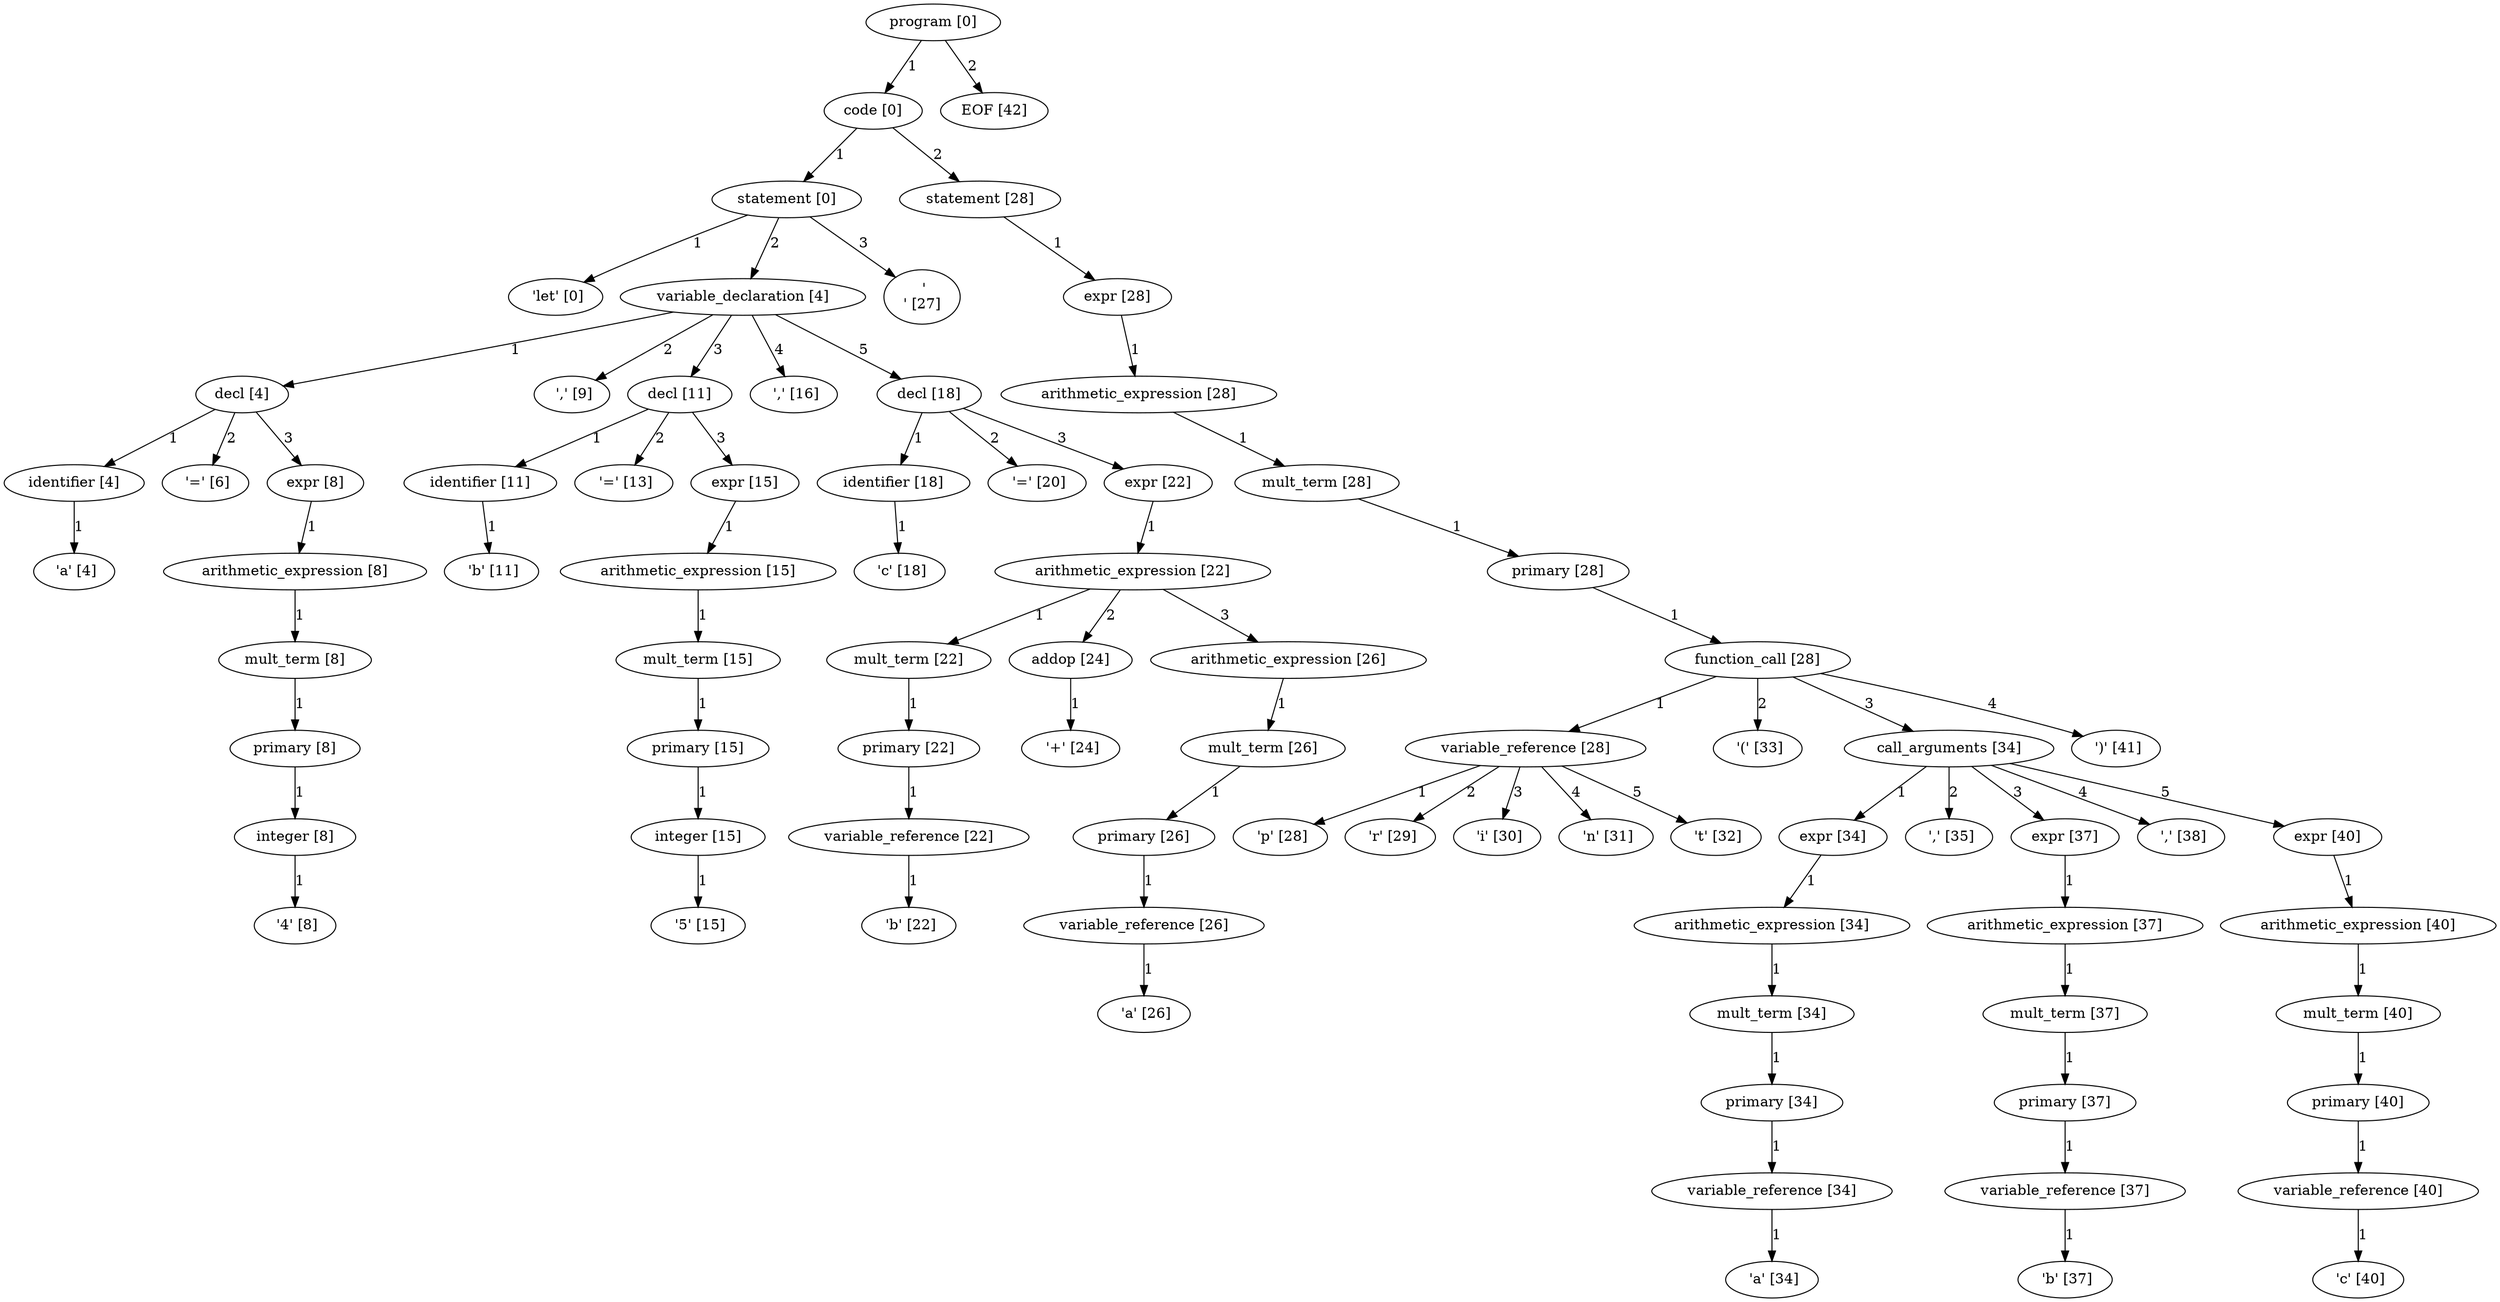 digraph arpeggio_graph {
2093763725632 [label="program [0]"];
2093763725632->2093763725504 [label="1"]

2093763725504 [label="code [0]"];
2093763725504->2093693624640 [label="1"]

2093693624640 [label="statement [0]"];
2093693624640->2093693451840 [label="1"]

2093693451840 [label=" 'let' [0]"];
2093693624640->2093699785152 [label="2"]

2093699785152 [label="variable_declaration [4]"];
2093699785152->2093695585856 [label="1"]

2093695585856 [label="decl [4]"];
2093695585856->2093695582656 [label="1"]

2093695582656 [label="identifier [4]"];
2093695582656->2093693997568 [label="1"]

2093693997568 [label=" 'a' [4]"];
2093695585856->2093693997680 [label="2"]

2093693997680 [label=" '=' [6]"];
2093695585856->2093695585728 [label="3"]

2093695585728 [label="expr [8]"];
2093695585728->2093695585600 [label="1"]

2093695585600 [label="arithmetic_expression [8]"];
2093695585600->2093695585472 [label="1"]

2093695585472 [label="mult_term [8]"];
2093695585472->2093695585344 [label="1"]

2093695585344 [label="primary [8]"];
2093695585344->2093695585216 [label="1"]

2093695585216 [label="integer [8]"];
2093695585216->2093693998576 [label="1"]

2093693998576 [label=" '4' [8]"];
2093699785152->2093693998688 [label="2"]

2093693998688 [label=" ',' [9]"];
2093699785152->2093695824448 [label="3"]

2093695824448 [label="decl [11]"];
2093695824448->2093695584192 [label="1"]

2093695584192 [label="identifier [11]"];
2093695584192->2093693998128 [label="1"]

2093693998128 [label=" 'b' [11]"];
2093695824448->2093693997904 [label="2"]

2093693997904 [label=" '=' [13]"];
2093695824448->2093695824320 [label="3"]

2093695824320 [label="expr [15]"];
2093695824320->2093695824192 [label="1"]

2093695824192 [label="arithmetic_expression [15]"];
2093695824192->2093695824064 [label="1"]

2093695824064 [label="mult_term [15]"];
2093695824064->2093695823936 [label="1"]

2093695823936 [label="primary [15]"];
2093695823936->2093695586112 [label="1"]

2093695586112 [label="integer [15]"];
2093695586112->2093693999024 [label="1"]

2093693999024 [label=" '5' [15]"];
2093699785152->2093693999136 [label="4"]

2093693999136 [label=" ',' [16]"];
2093699785152->2093699785024 [label="5"]

2093699785024 [label="decl [18]"];
2093699785024->2093695584832 [label="1"]

2093695584832 [label="identifier [18]"];
2093695584832->2093693998352 [label="1"]

2093693998352 [label=" 'c' [18]"];
2093699785024->2093693998016 [label="2"]

2093693998016 [label=" '=' [20]"];
2093699785024->2093699784896 [label="3"]

2093699784896 [label="expr [22]"];
2093699784896->2093699784768 [label="1"]

2093699784768 [label="arithmetic_expression [22]"];
2093699784768->2093695825728 [label="1"]

2093695825728 [label="mult_term [22]"];
2093695825728->2093695825600 [label="1"]

2093695825600 [label="primary [22]"];
2093695825600->2093695825472 [label="1"]

2093695825472 [label="variable_reference [22]"];
2093695825472->2093694000256 [label="1"]

2093694000256 [label=" 'b' [22]"];
2093699784768->2093695825856 [label="2"]

2093695825856 [label="addop [24]"];
2093695825856->2093694000368 [label="1"]

2093694000368 [label=" '+' [24]"];
2093699784768->2093695827776 [label="3"]

2093695827776 [label="arithmetic_expression [26]"];
2093695827776->2093695827648 [label="1"]

2093695827648 [label="mult_term [26]"];
2093695827648->2093695827520 [label="1"]

2093695827520 [label="primary [26]"];
2093695827520->2093695827392 [label="1"]

2093695827392 [label="variable_reference [26]"];
2093695827392->2093699592368 [label="1"]

2093699592368 [label=" 'a' [26]"];
2093693624640->2093699592480 [label="3"]

2093699592480 [label=" '\n' [27]"];
2093763725504->2093763725376 [label="2"]

2093763725376 [label="statement [28]"];
2093763725376->2093763725248 [label="1"]

2093763725248 [label="expr [28]"];
2093763725248->2093763725120 [label="1"]

2093763725120 [label="arithmetic_expression [28]"];
2093763725120->2093763724992 [label="1"]

2093763724992 [label="mult_term [28]"];
2093763724992->2093763724864 [label="1"]

2093763724864 [label="primary [28]"];
2093763724864->2093763724736 [label="1"]

2093763724736 [label="function_call [28]"];
2093763724736->2093742146752 [label="1"]

2093742146752 [label="variable_reference [28]"];
2093742146752->2093742256304 [label="1"]

2093742256304 [label=" 'p' [28]"];
2093742146752->2093742256416 [label="2"]

2093742256416 [label=" 'r' [29]"];
2093742146752->2093742256528 [label="3"]

2093742256528 [label=" 'i' [30]"];
2093742146752->2093742256640 [label="4"]

2093742256640 [label=" 'n' [31]"];
2093742146752->2093742256752 [label="5"]

2093742256752 [label=" 't' [32]"];
2093763724736->2093742256864 [label="2"]

2093742256864 [label=" '(' [33]"];
2093763724736->2093763724608 [label="3"]

2093763724608 [label="call_arguments [34]"];
2093763724608->2093760308416 [label="1"]

2093760308416 [label="expr [34]"];
2093760308416->2093760308288 [label="1"]

2093760308288 [label="arithmetic_expression [34]"];
2093760308288->2093760308160 [label="1"]

2093760308160 [label="mult_term [34]"];
2093760308160->2093760308032 [label="1"]

2093760308032 [label="primary [34]"];
2093760308032->2093760307904 [label="1"]

2093760307904 [label="variable_reference [34]"];
2093760307904->2093742258656 [label="1"]

2093742258656 [label=" 'a' [34]"];
2093763724608->2093742258768 [label="2"]

2093742258768 [label=" ',' [35]"];
2093763724608->2093762008256 [label="3"]

2093762008256 [label="expr [37]"];
2093762008256->2093762008128 [label="1"]

2093762008128 [label="arithmetic_expression [37]"];
2093762008128->2093762008000 [label="1"]

2093762008000 [label="mult_term [37]"];
2093762008000->2093762007872 [label="1"]

2093762007872 [label="primary [37]"];
2093762007872->2093762007744 [label="1"]

2093762007744 [label="variable_reference [37]"];
2093762007744->2093762036112 [label="1"]

2093762036112 [label=" 'b' [37]"];
2093763724608->2093762036224 [label="4"]

2093762036224 [label=" ',' [38]"];
2093763724608->2093763724480 [label="5"]

2093763724480 [label="expr [40]"];
2093763724480->2093763724352 [label="1"]

2093763724352 [label="arithmetic_expression [40]"];
2093763724352->2093763724224 [label="1"]

2093763724224 [label="mult_term [40]"];
2093763724224->2093763724096 [label="1"]

2093763724096 [label="primary [40]"];
2093763724096->2093763723968 [label="1"]

2093763723968 [label="variable_reference [40]"];
2093763723968->2093762038016 [label="1"]

2093762038016 [label=" 'c' [40]"];
2093763724736->2093762038128 [label="4"]

2093762038128 [label=" ')' [41]"];
2093763725632->2093762038240 [label="2"]

2093762038240 [label="EOF [42]"];
}